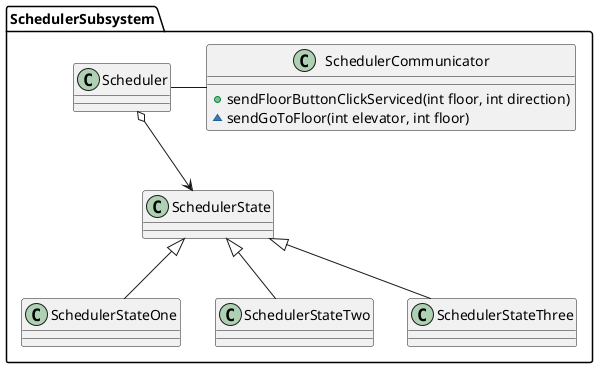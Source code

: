 @startuml
package SchedulerSubsystem{
  class Scheduler
  class SchedulerCommunicator{
    + sendFloorButtonClickServiced(int floor, int direction)
    ~ sendGoToFloor(int elevator, int floor)
  }

  Scheduler o--> SchedulerState

  Scheduler -right- SchedulerCommunicator

  class SchedulerState
  class SchedulerStateOne
  class SchedulerStateTwo
  class SchedulerStateThree

  SchedulerState <|-down- SchedulerStateOne
  SchedulerState <|-down- SchedulerStateTwo
  SchedulerState <|-down- SchedulerStateThree
}
@enduml
